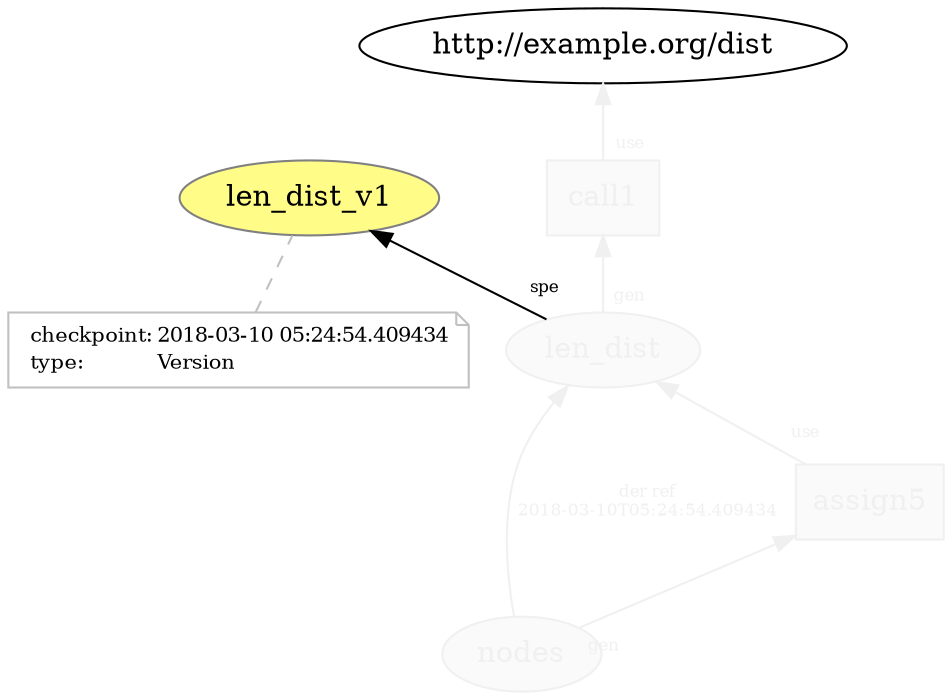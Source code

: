 digraph "PROV" { size="16,12"; rankdir="BT";
"http://example.org/len_dist" [fillcolor="#FAFAFA",color="#F0F0F0",style="filled",fontcolor="#F0F0F0",label="len_dist",URL="http://example.org/len_dist"]
"http://example.org/len_dist_v1" [fillcolor="#FFFC87",color="#808080",style="filled",label="len_dist_v1",URL="http://example.org/len_dist_v1"]
"-attrs0" [color="gray",shape="note",fontsize="10",fontcolor="black",label=<<TABLE cellpadding="0" border="0">
	<TR>
	    <TD align="left">checkpoint:</TD>
	    <TD align="left">2018-03-10 05:24:54.409434</TD>
	</TR>
	<TR>
	    <TD align="left">type:</TD>
	    <TD align="left">Version</TD>
	</TR>
</TABLE>>]
"-attrs0" -> "http://example.org/len_dist_v1" [color="gray",style="dashed",arrowhead="none"]
"http://example.org/len_dist" -> "http://example.org/len_dist_v1" [labelfontsize="8",labeldistance="1.5",labelangle="60.0",rotation="20",taillabel="spe"]
"http://example.org/call1" [fillcolor="#FAFAFA",color="#F0F0F0",shape="polygon",sides="4",style="filled",fontcolor="#F0F0F0",label="call1",URL="http://example.org/call1"]
"http://example.org/call1" -> "http://example.org/dist" [labelfontsize="8",labeldistance="1.5",labelangle="60.0",rotation="20",taillabel="use",fontcolor="#F0F0F0",color="#F0F0F0"]
"http://example.org/len_dist" -> "http://example.org/call1" [labelfontsize="8",labeldistance="1.5",labelangle="60.0",rotation="20",taillabel="gen",fontcolor="#F0F0F0",color="#F0F0F0"]
"http://example.org/nodes" [fillcolor="#FAFAFA",color="#F0F0F0",style="filled",fontcolor="#F0F0F0",label="nodes",URL="http://example.org/nodes"]
"http://example.org/assign5" [fillcolor="#FAFAFA",color="#F0F0F0",shape="polygon",sides="4",style="filled",fontcolor="#F0F0F0",label="assign5",URL="http://example.org/assign5"]
"http://example.org/nodes" -> "http://example.org/len_dist" [fontsize="8",distance="1.5",angle="60.0",rotation="20",label="der ref
2018-03-10T05:24:54.409434",fontcolor="#F0F0F0",color="#F0F0F0"]
"http://example.org/assign5" -> "http://example.org/len_dist" [labelfontsize="8",labeldistance="1.5",labelangle="60.0",rotation="20",taillabel="use",fontcolor="#F0F0F0",color="#F0F0F0"]
"http://example.org/nodes" -> "http://example.org/assign5" [labelfontsize="8",labeldistance="1.5",labelangle="60.0",rotation="20",taillabel="gen",fontcolor="#F0F0F0",color="#F0F0F0"]
}